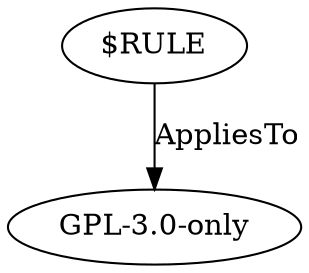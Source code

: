 digraph {
    82 [ label = "$RULE" ]
    83 [ label = "GPL-3.0-only" ]
    82 -> 83 [ label = "AppliesTo" ]
}
